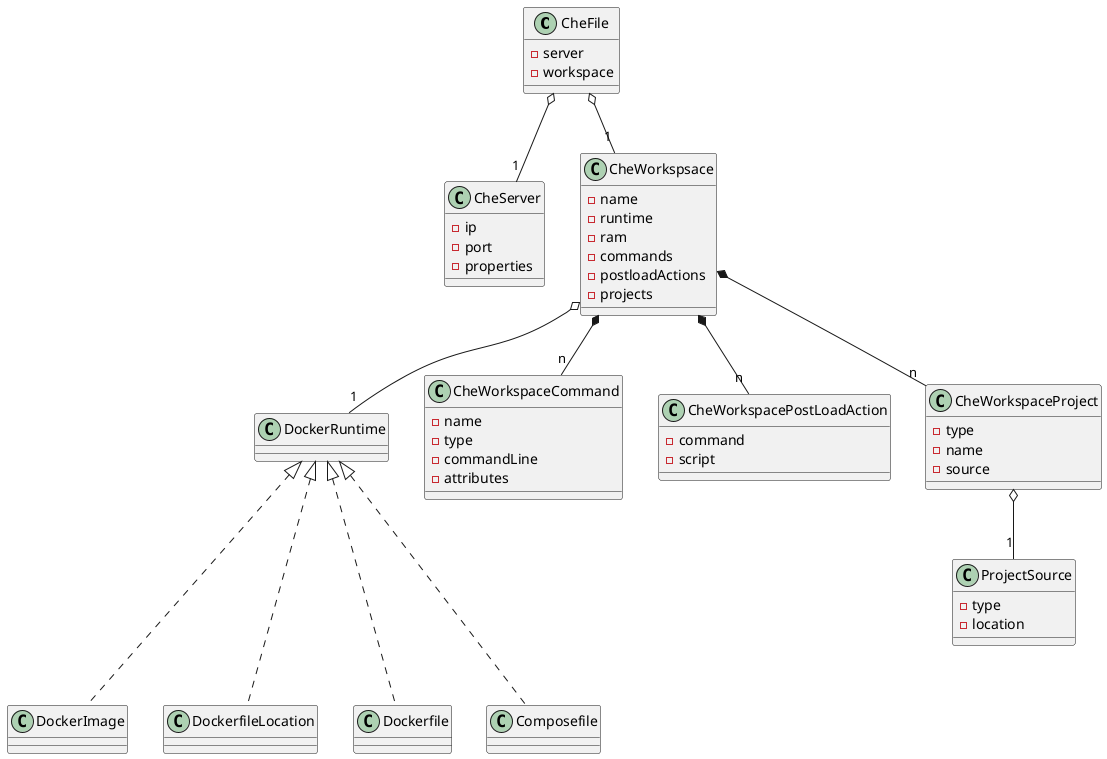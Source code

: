 @startuml

class CheFile {
  - server
  - workspace
}

CheFile o-- "1" CheServer
CheFile o-- "1" CheWorkspsace

class CheServer {
  - ip
  - port
  - properties
}

class CheWorkspsace {
  - name
  - runtime
  - ram
  - commands
  - postloadActions
  - projects
}

CheWorkspsace o-- "1" DockerRuntime
CheWorkspsace *-- "n" CheWorkspaceCommand
CheWorkspsace *-- "n" CheWorkspacePostLoadAction
CheWorkspsace *-- "n" CheWorkspaceProject

class DockerRuntime {
}

DockerRuntime <|-.. DockerImage
DockerRuntime <|-.. DockerfileLocation
DockerRuntime <|-.. Dockerfile
DockerRuntime <|-.. Composefile

class CheWorkspaceCommand {
  - name
  - type
  - commandLine
  - attributes
}

class CheWorkspacePostLoadAction {
  - command
  - script
}

class CheWorkspaceProject {
  - type
  - name
  - source
}

CheWorkspaceProject o-- "1" ProjectSource

class ProjectSource {
  - type
  - location
}

@enduml